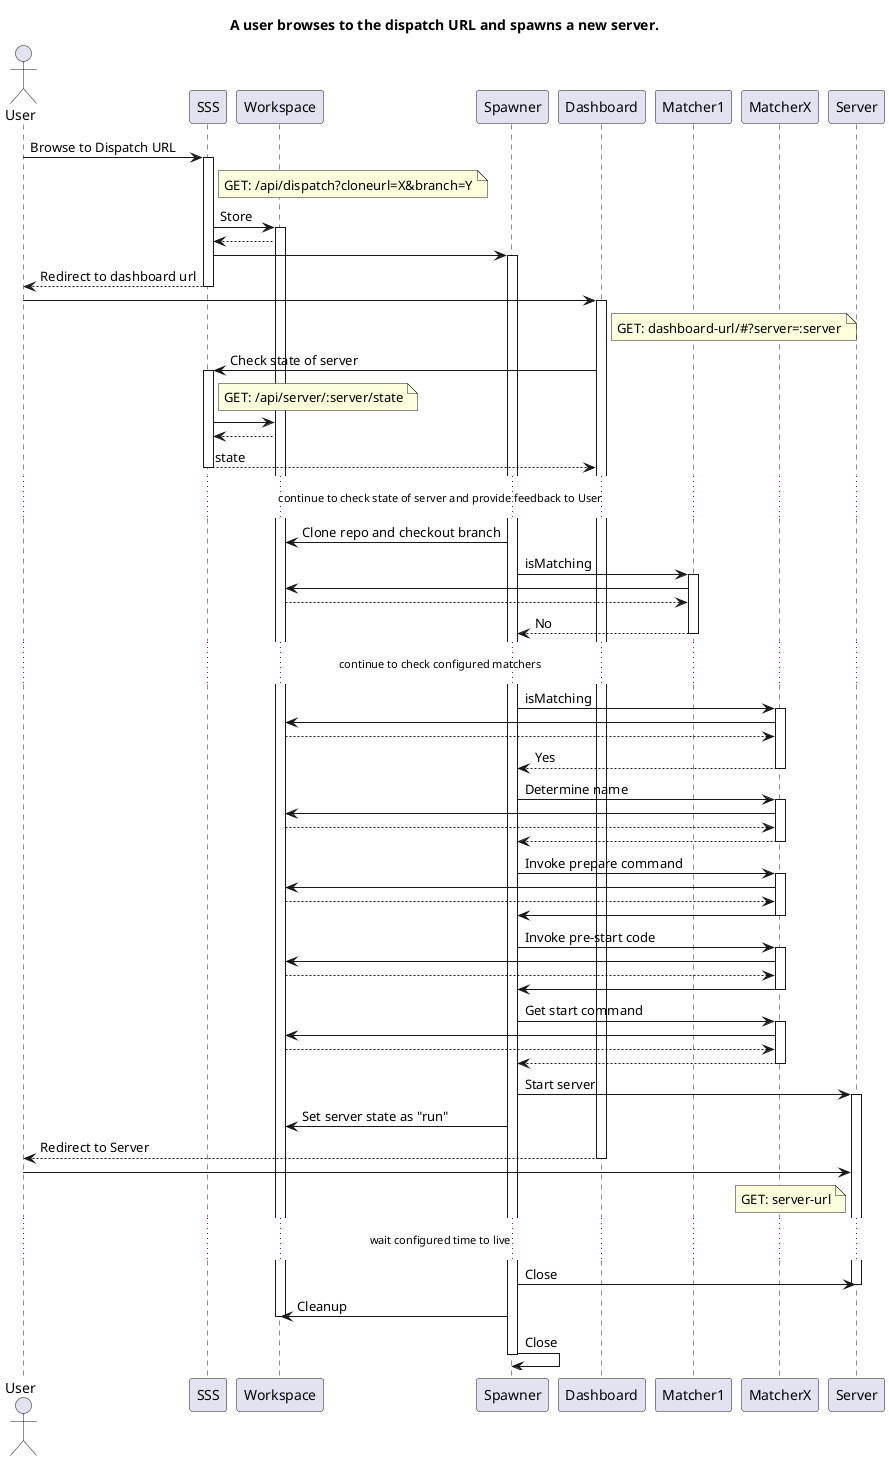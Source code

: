 @startuml
actor User

title A user browses to the dispatch URL and spawns a new server.

User -> SSS: Browse to Dispatch URL
activate SSS
note right SSS: GET: /api/dispatch?cloneurl=X&branch=Y
SSS -> Workspace: Store
activate Workspace
Workspace --> SSS
SSS -> Spawner
activate Spawner
SSS --> User: Redirect to dashboard url
deactivate SSS

User -> Dashboard
note right Dashboard: GET: dashboard-url/#?server=:server
activate Dashboard
Dashboard -> SSS: Check state of server
note right SSS: GET: /api/server/:server/state
activate SSS
SSS -> Workspace
Workspace --> SSS
SSS --> Dashboard: state
deactivate SSS

... continue to check state of server and provide feedback to User ...

Spawner -> Workspace: Clone repo and checkout branch
Spawner -> Matcher1: isMatching
activate Matcher1
Matcher1 -> Workspace
Workspace --> Matcher1
Matcher1 --> Spawner: No
deactivate Matcher1

... continue to check configured matchers ...

Spawner -> MatcherX: isMatching
activate MatcherX
MatcherX -> Workspace
Workspace --> MatcherX
MatcherX --> Spawner: Yes
deactivate MatcherX

Spawner -> MatcherX: Determine name
activate MatcherX
MatcherX -> Workspace
Workspace --> MatcherX
MatcherX --> Spawner
deactivate MatcherX

Spawner -> MatcherX: Invoke prepare command
activate MatcherX
MatcherX -> Workspace
Workspace --> MatcherX
MatcherX -> Spawner
deactivate MatcherX

Spawner -> MatcherX: Invoke pre-start code
activate MatcherX
MatcherX -> Workspace
Workspace --> MatcherX
MatcherX -> Spawner
deactivate MatcherX

Spawner -> MatcherX: Get start command
activate MatcherX
MatcherX -> Workspace
Workspace --> MatcherX
MatcherX --> Spawner
deactivate MatcherX

Spawner -> Server: Start server
activate Server
Spawner -> Workspace: Set server state as "run"

Dashboard --> User: Redirect to Server
deactivate Dashboard
User -> Server
note left Server: GET: server-url

... wait configured time to live ...

Spawner -> Server: Close
deactivate Server
Spawner -> Workspace: Cleanup
deactivate Workspace
Spawner -> Spawner: Close
deactivate Spawner
@enduml



